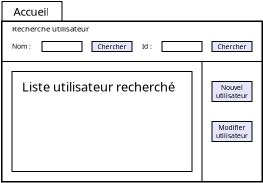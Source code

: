 <?xml version="1.0" encoding="UTF-8"?>
<dia:diagram xmlns:dia="http://www.lysator.liu.se/~alla/dia/">
  <dia:layer name="Arrière-plan" visible="true" active="true">
    <dia:group>
      <dia:object type="Standard - Box" version="0" id="O0">
        <dia:attribute name="obj_pos">
          <dia:point val="1,1.5"/>
        </dia:attribute>
        <dia:attribute name="obj_bb">
          <dia:rectangle val="0.95,1.45;14.05,9.55"/>
        </dia:attribute>
        <dia:attribute name="elem_corner">
          <dia:point val="1,1.5"/>
        </dia:attribute>
        <dia:attribute name="elem_width">
          <dia:real val="13"/>
        </dia:attribute>
        <dia:attribute name="elem_height">
          <dia:real val="8"/>
        </dia:attribute>
        <dia:attribute name="border_width">
          <dia:real val="0.1"/>
        </dia:attribute>
        <dia:attribute name="show_background">
          <dia:boolean val="false"/>
        </dia:attribute>
      </dia:object>
      <dia:object type="Standard - Box" version="0" id="O1">
        <dia:attribute name="obj_pos">
          <dia:point val="1,0.5"/>
        </dia:attribute>
        <dia:attribute name="obj_bb">
          <dia:rectangle val="0.975,0.475;4.025,1.5"/>
        </dia:attribute>
        <dia:attribute name="elem_corner">
          <dia:point val="1,0.5"/>
        </dia:attribute>
        <dia:attribute name="elem_width">
          <dia:real val="3"/>
        </dia:attribute>
        <dia:attribute name="elem_height">
          <dia:real val="0.975"/>
        </dia:attribute>
        <dia:attribute name="border_width">
          <dia:real val="0.05"/>
        </dia:attribute>
        <dia:attribute name="show_background">
          <dia:boolean val="true"/>
        </dia:attribute>
      </dia:object>
      <dia:object type="Standard - Text" version="1" id="O2">
        <dia:attribute name="obj_pos">
          <dia:point val="2.5,0.988"/>
        </dia:attribute>
        <dia:attribute name="obj_bb">
          <dia:rectangle val="1.486,0.659;3.514,1.316"/>
        </dia:attribute>
        <dia:attribute name="text">
          <dia:composite type="text">
            <dia:attribute name="string">
              <dia:string>#Accueil#</dia:string>
            </dia:attribute>
            <dia:attribute name="font">
              <dia:font family="sans" style="0" name="Helvetica"/>
            </dia:attribute>
            <dia:attribute name="height">
              <dia:real val="0.706"/>
            </dia:attribute>
            <dia:attribute name="pos">
              <dia:point val="2.5,1.184"/>
            </dia:attribute>
            <dia:attribute name="color">
              <dia:color val="#000000"/>
            </dia:attribute>
            <dia:attribute name="alignment">
              <dia:enum val="1"/>
            </dia:attribute>
          </dia:composite>
        </dia:attribute>
        <dia:attribute name="valign">
          <dia:enum val="2"/>
        </dia:attribute>
        <dia:connections>
          <dia:connection handle="0" to="O1" connection="8"/>
        </dia:connections>
      </dia:object>
      <dia:object type="Standard - Box" version="0" id="O3">
        <dia:attribute name="obj_pos">
          <dia:point val="1,3.5"/>
        </dia:attribute>
        <dia:attribute name="obj_bb">
          <dia:rectangle val="0.975,3.475;14.025,9.525"/>
        </dia:attribute>
        <dia:attribute name="elem_corner">
          <dia:point val="1,3.5"/>
        </dia:attribute>
        <dia:attribute name="elem_width">
          <dia:real val="13"/>
        </dia:attribute>
        <dia:attribute name="elem_height">
          <dia:real val="6"/>
        </dia:attribute>
        <dia:attribute name="border_width">
          <dia:real val="0.05"/>
        </dia:attribute>
        <dia:attribute name="show_background">
          <dia:boolean val="true"/>
        </dia:attribute>
      </dia:object>
      <dia:object type="Standard - Box" version="0" id="O4">
        <dia:attribute name="obj_pos">
          <dia:point val="1.5,4"/>
        </dia:attribute>
        <dia:attribute name="obj_bb">
          <dia:rectangle val="1.475,3.975;10.525,9.025"/>
        </dia:attribute>
        <dia:attribute name="elem_corner">
          <dia:point val="1.5,4"/>
        </dia:attribute>
        <dia:attribute name="elem_width">
          <dia:real val="9"/>
        </dia:attribute>
        <dia:attribute name="elem_height">
          <dia:real val="5"/>
        </dia:attribute>
        <dia:attribute name="border_width">
          <dia:real val="0.05"/>
        </dia:attribute>
        <dia:attribute name="show_background">
          <dia:boolean val="true"/>
        </dia:attribute>
      </dia:object>
      <dia:object type="Standard - Box" version="0" id="O5">
        <dia:attribute name="obj_pos">
          <dia:point val="11,3.5"/>
        </dia:attribute>
        <dia:attribute name="obj_bb">
          <dia:rectangle val="10.975,3.475;14.025,9.525"/>
        </dia:attribute>
        <dia:attribute name="elem_corner">
          <dia:point val="11,3.5"/>
        </dia:attribute>
        <dia:attribute name="elem_width">
          <dia:real val="3"/>
        </dia:attribute>
        <dia:attribute name="elem_height">
          <dia:real val="6"/>
        </dia:attribute>
        <dia:attribute name="border_width">
          <dia:real val="0.05"/>
        </dia:attribute>
        <dia:attribute name="show_background">
          <dia:boolean val="true"/>
        </dia:attribute>
      </dia:object>
      <dia:object type="Standard - Text" version="1" id="O6">
        <dia:attribute name="obj_pos">
          <dia:point val="2,5"/>
        </dia:attribute>
        <dia:attribute name="obj_bb">
          <dia:rectangle val="2,4.405;10.367,5.15"/>
        </dia:attribute>
        <dia:attribute name="text">
          <dia:composite type="text">
            <dia:attribute name="string">
              <dia:string>#Liste utilisateur recherché#</dia:string>
            </dia:attribute>
            <dia:attribute name="font">
              <dia:font family="sans" style="0" name="Helvetica"/>
            </dia:attribute>
            <dia:attribute name="height">
              <dia:real val="0.8"/>
            </dia:attribute>
            <dia:attribute name="pos">
              <dia:point val="2,5"/>
            </dia:attribute>
            <dia:attribute name="color">
              <dia:color val="#000000"/>
            </dia:attribute>
            <dia:attribute name="alignment">
              <dia:enum val="0"/>
            </dia:attribute>
          </dia:composite>
        </dia:attribute>
        <dia:attribute name="valign">
          <dia:enum val="3"/>
        </dia:attribute>
      </dia:object>
      <dia:group>
        <dia:object type="Standard - Box" version="0" id="O7">
          <dia:attribute name="obj_pos">
            <dia:point val="1,1.5"/>
          </dia:attribute>
          <dia:attribute name="obj_bb">
            <dia:rectangle val="0.975,1.475;14.025,3.525"/>
          </dia:attribute>
          <dia:attribute name="elem_corner">
            <dia:point val="1,1.5"/>
          </dia:attribute>
          <dia:attribute name="elem_width">
            <dia:real val="13"/>
          </dia:attribute>
          <dia:attribute name="elem_height">
            <dia:real val="2"/>
          </dia:attribute>
          <dia:attribute name="border_width">
            <dia:real val="0.05"/>
          </dia:attribute>
          <dia:attribute name="show_background">
            <dia:boolean val="true"/>
          </dia:attribute>
        </dia:object>
        <dia:object type="Standard - Box" version="0" id="O8">
          <dia:attribute name="obj_pos">
            <dia:point val="3,2.5"/>
          </dia:attribute>
          <dia:attribute name="obj_bb">
            <dia:rectangle val="2.975,2.475;5.025,3.025"/>
          </dia:attribute>
          <dia:attribute name="elem_corner">
            <dia:point val="3,2.5"/>
          </dia:attribute>
          <dia:attribute name="elem_width">
            <dia:real val="2"/>
          </dia:attribute>
          <dia:attribute name="elem_height">
            <dia:real val="0.5"/>
          </dia:attribute>
          <dia:attribute name="border_width">
            <dia:real val="0.05"/>
          </dia:attribute>
          <dia:attribute name="show_background">
            <dia:boolean val="true"/>
          </dia:attribute>
        </dia:object>
        <dia:object type="Standard - Text" version="1" id="O9">
          <dia:attribute name="obj_pos">
            <dia:point val="1.5,2"/>
          </dia:attribute>
          <dia:attribute name="obj_bb">
            <dia:rectangle val="1.5,1.633;5.718,2.092"/>
          </dia:attribute>
          <dia:attribute name="text">
            <dia:composite type="text">
              <dia:attribute name="string">
                <dia:string>#Recherche utilisateur#</dia:string>
              </dia:attribute>
              <dia:attribute name="font">
                <dia:font family="sans" style="0" name="Helvetica"/>
              </dia:attribute>
              <dia:attribute name="height">
                <dia:real val="0.494"/>
              </dia:attribute>
              <dia:attribute name="pos">
                <dia:point val="1.5,2"/>
              </dia:attribute>
              <dia:attribute name="color">
                <dia:color val="#000000"/>
              </dia:attribute>
              <dia:attribute name="alignment">
                <dia:enum val="0"/>
              </dia:attribute>
            </dia:composite>
          </dia:attribute>
          <dia:attribute name="valign">
            <dia:enum val="3"/>
          </dia:attribute>
        </dia:object>
        <dia:object type="Standard - Text" version="1" id="O10">
          <dia:attribute name="obj_pos">
            <dia:point val="1.5,2.866"/>
          </dia:attribute>
          <dia:attribute name="obj_bb">
            <dia:rectangle val="1.5,2.554;2.618,2.946"/>
          </dia:attribute>
          <dia:attribute name="text">
            <dia:composite type="text">
              <dia:attribute name="string">
                <dia:string>#Nom : #</dia:string>
              </dia:attribute>
              <dia:attribute name="font">
                <dia:font family="sans" style="0" name="Helvetica"/>
              </dia:attribute>
              <dia:attribute name="height">
                <dia:real val="0.423"/>
              </dia:attribute>
              <dia:attribute name="pos">
                <dia:point val="1.5,2.866"/>
              </dia:attribute>
              <dia:attribute name="color">
                <dia:color val="#000000"/>
              </dia:attribute>
              <dia:attribute name="alignment">
                <dia:enum val="0"/>
              </dia:attribute>
            </dia:composite>
          </dia:attribute>
          <dia:attribute name="valign">
            <dia:enum val="3"/>
          </dia:attribute>
        </dia:object>
        <dia:object type="Standard - Box" version="0" id="O11">
          <dia:attribute name="obj_pos">
            <dia:point val="9,2.5"/>
          </dia:attribute>
          <dia:attribute name="obj_bb">
            <dia:rectangle val="8.975,2.475;11.025,3.025"/>
          </dia:attribute>
          <dia:attribute name="elem_corner">
            <dia:point val="9,2.5"/>
          </dia:attribute>
          <dia:attribute name="elem_width">
            <dia:real val="2"/>
          </dia:attribute>
          <dia:attribute name="elem_height">
            <dia:real val="0.5"/>
          </dia:attribute>
          <dia:attribute name="border_width">
            <dia:real val="0.05"/>
          </dia:attribute>
          <dia:attribute name="show_background">
            <dia:boolean val="true"/>
          </dia:attribute>
        </dia:object>
        <dia:object type="Standard - Text" version="1" id="O12">
          <dia:attribute name="obj_pos">
            <dia:point val="8,2.866"/>
          </dia:attribute>
          <dia:attribute name="obj_bb">
            <dia:rectangle val="8,2.554;8.643,2.946"/>
          </dia:attribute>
          <dia:attribute name="text">
            <dia:composite type="text">
              <dia:attribute name="string">
                <dia:string>#Id : #</dia:string>
              </dia:attribute>
              <dia:attribute name="font">
                <dia:font family="sans" style="0" name="Helvetica"/>
              </dia:attribute>
              <dia:attribute name="height">
                <dia:real val="0.423"/>
              </dia:attribute>
              <dia:attribute name="pos">
                <dia:point val="8,2.866"/>
              </dia:attribute>
              <dia:attribute name="color">
                <dia:color val="#000000"/>
              </dia:attribute>
              <dia:attribute name="alignment">
                <dia:enum val="0"/>
              </dia:attribute>
            </dia:composite>
          </dia:attribute>
          <dia:attribute name="valign">
            <dia:enum val="3"/>
          </dia:attribute>
        </dia:object>
        <dia:group>
          <dia:object type="Standard - Box" version="0" id="O13">
            <dia:attribute name="obj_pos">
              <dia:point val="5.5,2.5"/>
            </dia:attribute>
            <dia:attribute name="obj_bb">
              <dia:rectangle val="5.475,2.475;7.525,3.025"/>
            </dia:attribute>
            <dia:attribute name="elem_corner">
              <dia:point val="5.5,2.5"/>
            </dia:attribute>
            <dia:attribute name="elem_width">
              <dia:real val="2"/>
            </dia:attribute>
            <dia:attribute name="elem_height">
              <dia:real val="0.5"/>
            </dia:attribute>
            <dia:attribute name="border_width">
              <dia:real val="0.05"/>
            </dia:attribute>
            <dia:attribute name="inner_color">
              <dia:color val="#e6e6fa"/>
            </dia:attribute>
            <dia:attribute name="show_background">
              <dia:boolean val="true"/>
            </dia:attribute>
          </dia:object>
          <dia:object type="Standard - Text" version="1" id="O14">
            <dia:attribute name="obj_pos">
              <dia:point val="6.5,2.75"/>
            </dia:attribute>
            <dia:attribute name="obj_bb">
              <dia:rectangle val="5.728,2.554;7.272,2.946"/>
            </dia:attribute>
            <dia:attribute name="text">
              <dia:composite type="text">
                <dia:attribute name="string">
                  <dia:string>#Chercher#</dia:string>
                </dia:attribute>
                <dia:attribute name="font">
                  <dia:font family="sans" style="0" name="Helvetica"/>
                </dia:attribute>
                <dia:attribute name="height">
                  <dia:real val="0.423"/>
                </dia:attribute>
                <dia:attribute name="pos">
                  <dia:point val="6.5,2.866"/>
                </dia:attribute>
                <dia:attribute name="color">
                  <dia:color val="#000000"/>
                </dia:attribute>
                <dia:attribute name="alignment">
                  <dia:enum val="1"/>
                </dia:attribute>
              </dia:composite>
            </dia:attribute>
            <dia:attribute name="valign">
              <dia:enum val="2"/>
            </dia:attribute>
          </dia:object>
        </dia:group>
        <dia:group>
          <dia:object type="Standard - Box" version="0" id="O15">
            <dia:attribute name="obj_pos">
              <dia:point val="11.5,2.5"/>
            </dia:attribute>
            <dia:attribute name="obj_bb">
              <dia:rectangle val="11.475,2.475;13.525,3.025"/>
            </dia:attribute>
            <dia:attribute name="elem_corner">
              <dia:point val="11.5,2.5"/>
            </dia:attribute>
            <dia:attribute name="elem_width">
              <dia:real val="2"/>
            </dia:attribute>
            <dia:attribute name="elem_height">
              <dia:real val="0.5"/>
            </dia:attribute>
            <dia:attribute name="border_width">
              <dia:real val="0.05"/>
            </dia:attribute>
            <dia:attribute name="inner_color">
              <dia:color val="#e6e6fa"/>
            </dia:attribute>
            <dia:attribute name="show_background">
              <dia:boolean val="true"/>
            </dia:attribute>
          </dia:object>
          <dia:object type="Standard - Text" version="1" id="O16">
            <dia:attribute name="obj_pos">
              <dia:point val="12.5,2.75"/>
            </dia:attribute>
            <dia:attribute name="obj_bb">
              <dia:rectangle val="11.727,2.554;13.273,2.946"/>
            </dia:attribute>
            <dia:attribute name="text">
              <dia:composite type="text">
                <dia:attribute name="string">
                  <dia:string>#Chercher#</dia:string>
                </dia:attribute>
                <dia:attribute name="font">
                  <dia:font family="sans" style="0" name="Helvetica"/>
                </dia:attribute>
                <dia:attribute name="height">
                  <dia:real val="0.423"/>
                </dia:attribute>
                <dia:attribute name="pos">
                  <dia:point val="12.5,2.866"/>
                </dia:attribute>
                <dia:attribute name="color">
                  <dia:color val="#000000"/>
                </dia:attribute>
                <dia:attribute name="alignment">
                  <dia:enum val="1"/>
                </dia:attribute>
              </dia:composite>
            </dia:attribute>
            <dia:attribute name="valign">
              <dia:enum val="2"/>
            </dia:attribute>
          </dia:object>
        </dia:group>
      </dia:group>
      <dia:group>
        <dia:object type="Standard - Box" version="0" id="O17">
          <dia:attribute name="obj_pos">
            <dia:point val="11.5,6.5"/>
          </dia:attribute>
          <dia:attribute name="obj_bb">
            <dia:rectangle val="11.475,6.475;13.525,7.525"/>
          </dia:attribute>
          <dia:attribute name="elem_corner">
            <dia:point val="11.5,6.5"/>
          </dia:attribute>
          <dia:attribute name="elem_width">
            <dia:real val="2"/>
          </dia:attribute>
          <dia:attribute name="elem_height">
            <dia:real val="1"/>
          </dia:attribute>
          <dia:attribute name="border_width">
            <dia:real val="0.05"/>
          </dia:attribute>
          <dia:attribute name="inner_color">
            <dia:color val="#e6e6fa"/>
          </dia:attribute>
          <dia:attribute name="show_background">
            <dia:boolean val="true"/>
          </dia:attribute>
        </dia:object>
        <dia:object type="Standard - Text" version="1" id="O18">
          <dia:attribute name="obj_pos">
            <dia:point val="12.5,7"/>
          </dia:attribute>
          <dia:attribute name="obj_bb">
            <dia:rectangle val="11.645,6.592;13.355,7.408"/>
          </dia:attribute>
          <dia:attribute name="text">
            <dia:composite type="text">
              <dia:attribute name="string">
                <dia:string>#Modifier
utilisateur#</dia:string>
              </dia:attribute>
              <dia:attribute name="font">
                <dia:font family="sans" style="0" name="Helvetica"/>
              </dia:attribute>
              <dia:attribute name="height">
                <dia:real val="0.423"/>
              </dia:attribute>
              <dia:attribute name="pos">
                <dia:point val="12.5,6.905"/>
              </dia:attribute>
              <dia:attribute name="color">
                <dia:color val="#000000"/>
              </dia:attribute>
              <dia:attribute name="alignment">
                <dia:enum val="1"/>
              </dia:attribute>
            </dia:composite>
          </dia:attribute>
          <dia:attribute name="valign">
            <dia:enum val="2"/>
          </dia:attribute>
          <dia:connections>
            <dia:connection handle="0" to="O17" connection="8"/>
          </dia:connections>
        </dia:object>
      </dia:group>
      <dia:group>
        <dia:object type="Standard - Box" version="0" id="O19">
          <dia:attribute name="obj_pos">
            <dia:point val="11.5,4.5"/>
          </dia:attribute>
          <dia:attribute name="obj_bb">
            <dia:rectangle val="11.475,4.475;13.525,5.525"/>
          </dia:attribute>
          <dia:attribute name="elem_corner">
            <dia:point val="11.5,4.5"/>
          </dia:attribute>
          <dia:attribute name="elem_width">
            <dia:real val="2"/>
          </dia:attribute>
          <dia:attribute name="elem_height">
            <dia:real val="1"/>
          </dia:attribute>
          <dia:attribute name="border_width">
            <dia:real val="0.05"/>
          </dia:attribute>
          <dia:attribute name="inner_color">
            <dia:color val="#e6e6fa"/>
          </dia:attribute>
          <dia:attribute name="show_background">
            <dia:boolean val="true"/>
          </dia:attribute>
        </dia:object>
        <dia:object type="Standard - Text" version="1" id="O20">
          <dia:attribute name="obj_pos">
            <dia:point val="12.5,5"/>
          </dia:attribute>
          <dia:attribute name="obj_bb">
            <dia:rectangle val="11.645,4.592;13.355,5.408"/>
          </dia:attribute>
          <dia:attribute name="text">
            <dia:composite type="text">
              <dia:attribute name="string">
                <dia:string>#Nouvel
utilisateur#</dia:string>
              </dia:attribute>
              <dia:attribute name="font">
                <dia:font family="sans" style="0" name="Helvetica"/>
              </dia:attribute>
              <dia:attribute name="height">
                <dia:real val="0.423"/>
              </dia:attribute>
              <dia:attribute name="pos">
                <dia:point val="12.5,4.905"/>
              </dia:attribute>
              <dia:attribute name="color">
                <dia:color val="#000000"/>
              </dia:attribute>
              <dia:attribute name="alignment">
                <dia:enum val="1"/>
              </dia:attribute>
            </dia:composite>
          </dia:attribute>
          <dia:attribute name="valign">
            <dia:enum val="2"/>
          </dia:attribute>
          <dia:connections>
            <dia:connection handle="0" to="O19" connection="8"/>
          </dia:connections>
        </dia:object>
      </dia:group>
    </dia:group>
  </dia:layer>
</dia:diagram>

